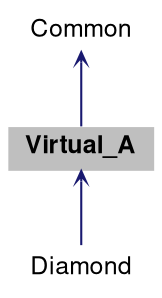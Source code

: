 digraph "Virtual_A"
{
 // LATEX_PDF_SIZE
  bgcolor="transparent";
  edge [fontname="Helvetica,Arial,sans-serif",fontsize=15,labelfontsize=15 arrowhead=open arrowtail=open arrowsize=0.5];
  node [fontname="Helvetica,Arial,sans-serif",fontsize=15,fontsize=12 shape=plaintext];
  Node1 [label=<<b>Virtual_A</b>>,height=0.2,width=0.4,color="black", fillcolor="grey75", style="filled", fontcolor="black",tooltip="ref"];
  Node2 -> Node1 [dir="back",color="midnightblue",style="solid"];
  Node2 [label="Common",height=0.2,width=0.4,color="black",URL="$structCommon.html",tooltip=" "];
  Node1 -> Node3 [dir="back",color="midnightblue",style="solid"];
  Node3 [label="Diamond",height=0.2,width=0.4,color="black",URL="$structDiamond.html",tooltip=" "];
}
